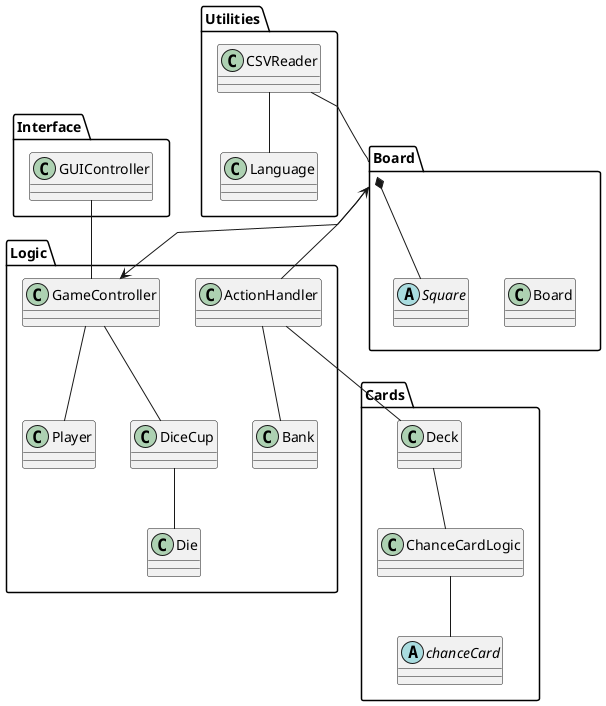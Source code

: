 @startuml
'https://plantuml.com/class-diagram
skinparam groupInheritance 2

skinparam linetype polyline

package Board
{
     class Board {
    }
     abstract class Square {
     }
}
package Cards
{
   abstract class chanceCard{
   }
   class Deck{
   }
   class ChanceCardLogic{
   }

}

package Logic{
     class Player{
     }
     class Die {
     }

     class DiceCup {
     }
     class Bank {
     }
     class ActionHandler {
     }
     class GameController {
     }
}
package Interface{
class GUIController{

}

}
package Utilities
{
  class CSVReader{
  }
  class Language{
  }
}



GameController -u- GUIController
Bank -u- ActionHandler
GameController -- DiceCup
DiceCup -- Die
GameController -d- Player

ActionHandler -d- Deck
GameController <-u- Board
Board *-d- Square


Deck -- ChanceCardLogic
ChanceCardLogic -- chanceCard


Board -u- CSVReader
Board <- ActionHandler
CSVReader -- Language






@enduml